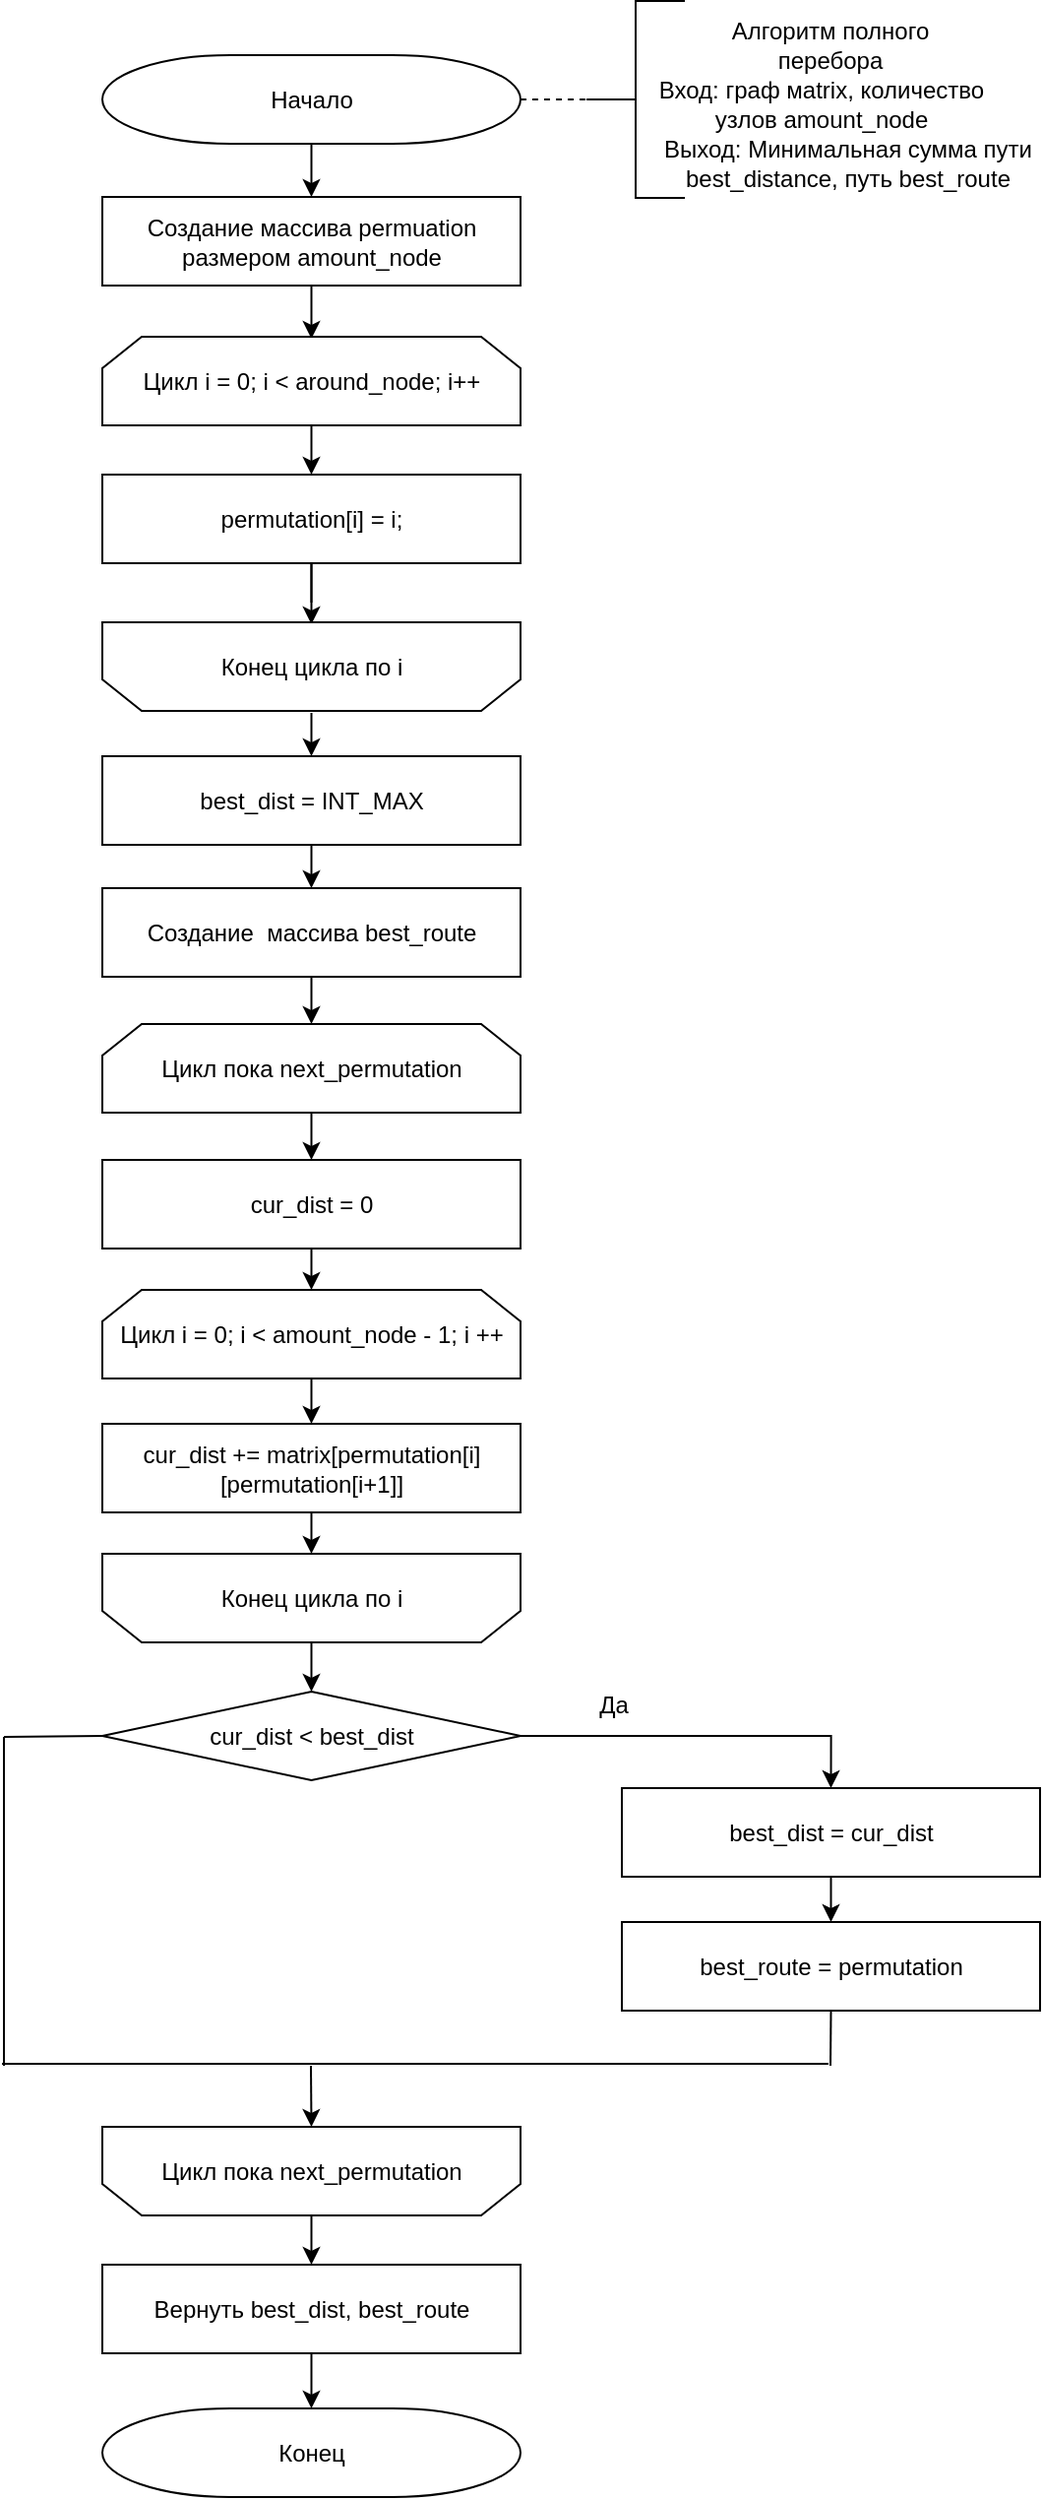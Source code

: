 <mxfile version="23.0.2" type="device">
  <diagram name="Page-1" id="qrBBjG8CgVtklrwDkxFx">
    <mxGraphModel dx="784" dy="537" grid="0" gridSize="10" guides="1" tooltips="1" connect="1" arrows="1" fold="1" page="0" pageScale="1" pageWidth="850" pageHeight="1100" math="0" shadow="0">
      <root>
        <mxCell id="0" />
        <mxCell id="1" parent="0" />
        <mxCell id="3ywS3Y8O4esHswJkIAq8-1" value="Начало" style="strokeWidth=1;html=1;shape=mxgraph.flowchart.terminator;whiteSpace=wrap;rotation=0;" parent="1" vertex="1">
          <mxGeometry x="312" y="208" width="212.5" height="45" as="geometry" />
        </mxCell>
        <mxCell id="JZ3HZc4_AQWhXgWKjo7L-4" style="edgeStyle=orthogonalEdgeStyle;rounded=0;orthogonalLoop=1;jettySize=auto;html=1;" parent="1" source="3ywS3Y8O4esHswJkIAq8-3" edge="1">
          <mxGeometry relative="1" as="geometry">
            <mxPoint x="418.25" y="443.5" as="targetPoint" />
          </mxGeometry>
        </mxCell>
        <mxCell id="3ywS3Y8O4esHswJkIAq8-3" value="permutation[i] = i;" style="rounded=0;whiteSpace=wrap;html=1;rotation=0;" parent="1" vertex="1">
          <mxGeometry x="312" y="421" width="212.5" height="45" as="geometry" />
        </mxCell>
        <mxCell id="3ywS3Y8O4esHswJkIAq8-5" value="Цикл пока next_permutation" style="shape=loopLimit;whiteSpace=wrap;html=1;strokeColor=default;fontFamily=Helvetica;fontSize=12;fontColor=default;fillColor=default;rotation=0;direction=west;" parent="1" vertex="1">
          <mxGeometry x="312" y="1260" width="212.5" height="45" as="geometry" />
        </mxCell>
        <mxCell id="3ywS3Y8O4esHswJkIAq8-9" value="" style="endArrow=classic;html=1;rounded=0;fontFamily=Helvetica;fontSize=12;fontColor=default;exitX=0.5;exitY=1;exitDx=0;exitDy=0;entryX=0.5;entryY=0;entryDx=0;entryDy=0;" parent="1" source="3ywS3Y8O4esHswJkIAq8-3" edge="1">
          <mxGeometry width="50" height="50" relative="1" as="geometry">
            <mxPoint x="700" y="470" as="sourcePoint" />
            <mxPoint x="418.25" y="497" as="targetPoint" />
          </mxGeometry>
        </mxCell>
        <mxCell id="3ywS3Y8O4esHswJkIAq8-12" value="" style="strokeWidth=1;html=1;shape=mxgraph.flowchart.annotation_2;align=left;labelPosition=right;pointerEvents=1;" parent="1" vertex="1">
          <mxGeometry x="558" y="180.5" width="50" height="100" as="geometry" />
        </mxCell>
        <mxCell id="3ywS3Y8O4esHswJkIAq8-13" value="" style="endArrow=none;dashed=1;html=1;rounded=0;exitX=1;exitY=0.5;exitDx=0;exitDy=0;exitPerimeter=0;entryX=0;entryY=0.5;entryDx=0;entryDy=0;entryPerimeter=0;" parent="1" source="3ywS3Y8O4esHswJkIAq8-1" target="3ywS3Y8O4esHswJkIAq8-12" edge="1">
          <mxGeometry width="50" height="50" relative="1" as="geometry">
            <mxPoint x="739" y="528" as="sourcePoint" />
            <mxPoint x="789" y="478" as="targetPoint" />
          </mxGeometry>
        </mxCell>
        <mxCell id="3ywS3Y8O4esHswJkIAq8-25" value="Конец" style="strokeWidth=1;html=1;shape=mxgraph.flowchart.terminator;whiteSpace=wrap;rotation=0;" parent="1" vertex="1">
          <mxGeometry x="312" y="1403" width="212.5" height="45" as="geometry" />
        </mxCell>
        <mxCell id="3ywS3Y8O4esHswJkIAq8-29" value="" style="endArrow=classic;html=1;rounded=0;entryX=0.5;entryY=0;entryDx=0;entryDy=0;exitX=0.5;exitY=1;exitDx=0;exitDy=0;" parent="1" edge="1">
          <mxGeometry width="50" height="50" relative="1" as="geometry">
            <mxPoint x="418.25" y="542" as="sourcePoint" />
            <mxPoint x="418.25" y="564" as="targetPoint" />
          </mxGeometry>
        </mxCell>
        <mxCell id="JZ3HZc4_AQWhXgWKjo7L-14" value="" style="edgeStyle=orthogonalEdgeStyle;rounded=0;orthogonalLoop=1;jettySize=auto;html=1;" parent="1" source="3ywS3Y8O4esHswJkIAq8-32" target="JZ3HZc4_AQWhXgWKjo7L-11" edge="1">
          <mxGeometry relative="1" as="geometry" />
        </mxCell>
        <mxCell id="3ywS3Y8O4esHswJkIAq8-32" value="Создание&amp;nbsp; массива best_route" style="rounded=0;whiteSpace=wrap;html=1;rotation=0;" parent="1" vertex="1">
          <mxGeometry x="312" y="631" width="212.5" height="45" as="geometry" />
        </mxCell>
        <mxCell id="3ywS3Y8O4esHswJkIAq8-33" value="cur_dist &amp;lt; best_dist" style="rhombus;whiteSpace=wrap;html=1;rotation=0;" parent="1" vertex="1">
          <mxGeometry x="312" y="1039" width="212.5" height="45" as="geometry" />
        </mxCell>
        <mxCell id="3ywS3Y8O4esHswJkIAq8-34" value="" style="endArrow=classic;html=1;rounded=0;entryX=0.5;entryY=0;entryDx=0;entryDy=0;exitX=0.5;exitY=1;exitDx=0;exitDy=0;" parent="1" target="3ywS3Y8O4esHswJkIAq8-32" edge="1">
          <mxGeometry width="50" height="50" relative="1" as="geometry">
            <mxPoint x="418.25" y="609" as="sourcePoint" />
            <mxPoint x="500" y="657" as="targetPoint" />
          </mxGeometry>
        </mxCell>
        <mxCell id="3ywS3Y8O4esHswJkIAq8-37" value="best_dist = cur_dist" style="rounded=0;whiteSpace=wrap;html=1;rotation=0;" parent="1" vertex="1">
          <mxGeometry x="576" y="1088" width="212.5" height="45" as="geometry" />
        </mxCell>
        <mxCell id="3ywS3Y8O4esHswJkIAq8-40" value="" style="endArrow=classic;html=1;rounded=0;entryX=0.5;entryY=0;entryDx=0;entryDy=0;exitX=1;exitY=0.5;exitDx=0;exitDy=0;edgeStyle=orthogonalEdgeStyle;" parent="1" source="3ywS3Y8O4esHswJkIAq8-33" target="3ywS3Y8O4esHswJkIAq8-37" edge="1">
          <mxGeometry width="50" height="50" relative="1" as="geometry">
            <mxPoint x="507" y="1175" as="sourcePoint" />
            <mxPoint x="557" y="1125" as="targetPoint" />
          </mxGeometry>
        </mxCell>
        <mxCell id="3ywS3Y8O4esHswJkIAq8-47" value="Да" style="text;html=1;strokeColor=none;fillColor=none;align=center;verticalAlign=middle;whiteSpace=wrap;rounded=0;" parent="1" vertex="1">
          <mxGeometry x="542" y="1031" width="60" height="30" as="geometry" />
        </mxCell>
        <mxCell id="3ywS3Y8O4esHswJkIAq8-53" value="" style="endArrow=classic;html=1;rounded=0;entryX=0.5;entryY=0;entryDx=0;entryDy=0;entryPerimeter=0;exitX=0.5;exitY=1;exitDx=0;exitDy=0;" parent="1" source="3ywS3Y8O4esHswJkIAq8-62" target="3ywS3Y8O4esHswJkIAq8-25" edge="1">
          <mxGeometry width="50" height="50" relative="1" as="geometry">
            <mxPoint x="499" y="1277" as="sourcePoint" />
            <mxPoint x="549" y="1227" as="targetPoint" />
          </mxGeometry>
        </mxCell>
        <mxCell id="3ywS3Y8O4esHswJkIAq8-57" value="Cоздание массива permuation&lt;br&gt;размером amount_node" style="rounded=0;whiteSpace=wrap;html=1;rotation=0;" parent="1" vertex="1">
          <mxGeometry x="312" y="280" width="212.5" height="45" as="geometry" />
        </mxCell>
        <mxCell id="3ywS3Y8O4esHswJkIAq8-58" value="" style="endArrow=classic;html=1;rounded=0;entryX=0.5;entryY=0;entryDx=0;entryDy=0;exitX=0.5;exitY=1;exitDx=0;exitDy=0;" parent="1" source="3ywS3Y8O4esHswJkIAq8-57" edge="1">
          <mxGeometry width="50" height="50" relative="1" as="geometry">
            <mxPoint x="404" y="578" as="sourcePoint" />
            <mxPoint x="418.25" y="352" as="targetPoint" />
          </mxGeometry>
        </mxCell>
        <mxCell id="3ywS3Y8O4esHswJkIAq8-59" value="" style="endArrow=classic;html=1;rounded=0;entryX=0.5;entryY=0;entryDx=0;entryDy=0;exitX=0.5;exitY=1;exitDx=0;exitDy=0;exitPerimeter=0;" parent="1" source="3ywS3Y8O4esHswJkIAq8-1" target="3ywS3Y8O4esHswJkIAq8-57" edge="1">
          <mxGeometry width="50" height="50" relative="1" as="geometry">
            <mxPoint x="404" y="578" as="sourcePoint" />
            <mxPoint x="454" y="528" as="targetPoint" />
          </mxGeometry>
        </mxCell>
        <mxCell id="3ywS3Y8O4esHswJkIAq8-60" value="best_route = permutation" style="rounded=0;whiteSpace=wrap;html=1;rotation=0;" parent="1" vertex="1">
          <mxGeometry x="576" y="1156" width="212.5" height="45" as="geometry" />
        </mxCell>
        <mxCell id="3ywS3Y8O4esHswJkIAq8-61" value="" style="endArrow=classic;html=1;rounded=0;entryX=0.5;entryY=0;entryDx=0;entryDy=0;exitX=0.5;exitY=1;exitDx=0;exitDy=0;" parent="1" source="3ywS3Y8O4esHswJkIAq8-37" target="3ywS3Y8O4esHswJkIAq8-60" edge="1">
          <mxGeometry width="50" height="50" relative="1" as="geometry">
            <mxPoint x="461" y="1376" as="sourcePoint" />
            <mxPoint x="511" y="1326" as="targetPoint" />
          </mxGeometry>
        </mxCell>
        <mxCell id="3ywS3Y8O4esHswJkIAq8-62" value="Вернуть best_dist, best_route" style="rounded=0;whiteSpace=wrap;html=1;rotation=0;" parent="1" vertex="1">
          <mxGeometry x="312" y="1330" width="212.5" height="45" as="geometry" />
        </mxCell>
        <mxCell id="3ywS3Y8O4esHswJkIAq8-63" value="" style="endArrow=classic;html=1;rounded=0;entryX=0.5;entryY=0;entryDx=0;entryDy=0;exitX=0.5;exitY=0;exitDx=0;exitDy=0;" parent="1" source="3ywS3Y8O4esHswJkIAq8-5" target="3ywS3Y8O4esHswJkIAq8-62" edge="1">
          <mxGeometry width="50" height="50" relative="1" as="geometry">
            <mxPoint x="404" y="1238" as="sourcePoint" />
            <mxPoint x="454" y="1188" as="targetPoint" />
          </mxGeometry>
        </mxCell>
        <mxCell id="JZ3HZc4_AQWhXgWKjo7L-1" value="Цикл i = 0; i &amp;lt; around_node; i++" style="shape=loopLimit;whiteSpace=wrap;html=1;rotation=0;" parent="1" vertex="1">
          <mxGeometry x="312" y="351" width="212.5" height="45" as="geometry" />
        </mxCell>
        <mxCell id="JZ3HZc4_AQWhXgWKjo7L-8" value="" style="endArrow=classic;html=1;rounded=0;entryX=0.5;entryY=0;entryDx=0;entryDy=0;exitX=0.5;exitY=1;exitDx=0;exitDy=0;" parent="1" source="JZ3HZc4_AQWhXgWKjo7L-1" target="3ywS3Y8O4esHswJkIAq8-3" edge="1">
          <mxGeometry width="50" height="50" relative="1" as="geometry">
            <mxPoint x="346" y="504" as="sourcePoint" />
            <mxPoint x="396" y="454" as="targetPoint" />
          </mxGeometry>
        </mxCell>
        <mxCell id="JZ3HZc4_AQWhXgWKjo7L-9" value="Конец цикла по i" style="shape=loopLimit;whiteSpace=wrap;html=1;strokeColor=default;fontFamily=Helvetica;fontSize=12;fontColor=default;fillColor=default;rotation=0;direction=west;" parent="1" vertex="1">
          <mxGeometry x="312" y="496" width="212.5" height="45" as="geometry" />
        </mxCell>
        <mxCell id="JZ3HZc4_AQWhXgWKjo7L-10" value="best_dist = INT_MAX" style="rounded=0;whiteSpace=wrap;html=1;rotation=0;" parent="1" vertex="1">
          <mxGeometry x="312" y="564" width="212.5" height="45" as="geometry" />
        </mxCell>
        <mxCell id="JZ3HZc4_AQWhXgWKjo7L-11" value="Цикл пока next_permutation" style="shape=loopLimit;whiteSpace=wrap;html=1;rotation=0;" parent="1" vertex="1">
          <mxGeometry x="312" y="700" width="212.5" height="45" as="geometry" />
        </mxCell>
        <mxCell id="JZ3HZc4_AQWhXgWKjo7L-15" value="cur_dist = 0" style="rounded=0;whiteSpace=wrap;html=1;rotation=0;" parent="1" vertex="1">
          <mxGeometry x="312" y="769" width="212.5" height="45" as="geometry" />
        </mxCell>
        <mxCell id="JZ3HZc4_AQWhXgWKjo7L-16" value="" style="endArrow=classic;html=1;rounded=0;entryX=0.5;entryY=0;entryDx=0;entryDy=0;exitX=0.5;exitY=1;exitDx=0;exitDy=0;" parent="1" source="JZ3HZc4_AQWhXgWKjo7L-11" target="JZ3HZc4_AQWhXgWKjo7L-15" edge="1">
          <mxGeometry width="50" height="50" relative="1" as="geometry">
            <mxPoint x="346" y="716" as="sourcePoint" />
            <mxPoint x="396" y="666" as="targetPoint" />
          </mxGeometry>
        </mxCell>
        <mxCell id="JZ3HZc4_AQWhXgWKjo7L-17" value="Цикл i = 0; i &amp;lt; amount_node - 1; i ++" style="shape=loopLimit;whiteSpace=wrap;html=1;rotation=0;" parent="1" vertex="1">
          <mxGeometry x="312" y="835" width="212.5" height="45" as="geometry" />
        </mxCell>
        <mxCell id="JZ3HZc4_AQWhXgWKjo7L-18" value="" style="endArrow=classic;html=1;rounded=0;entryX=0.5;entryY=0;entryDx=0;entryDy=0;exitX=0.5;exitY=1;exitDx=0;exitDy=0;" parent="1" source="JZ3HZc4_AQWhXgWKjo7L-15" target="JZ3HZc4_AQWhXgWKjo7L-17" edge="1">
          <mxGeometry width="50" height="50" relative="1" as="geometry">
            <mxPoint x="346" y="716" as="sourcePoint" />
            <mxPoint x="396" y="666" as="targetPoint" />
          </mxGeometry>
        </mxCell>
        <mxCell id="JZ3HZc4_AQWhXgWKjo7L-19" value="cur_dist += matrix[permutation[i][permutation[i+1]]" style="rounded=0;whiteSpace=wrap;html=1;rotation=0;" parent="1" vertex="1">
          <mxGeometry x="312" y="903" width="212.5" height="45" as="geometry" />
        </mxCell>
        <mxCell id="JZ3HZc4_AQWhXgWKjo7L-20" value="Конец цикла по i" style="shape=loopLimit;whiteSpace=wrap;html=1;strokeColor=default;fontFamily=Helvetica;fontSize=12;fontColor=default;fillColor=default;rotation=0;direction=west;" parent="1" vertex="1">
          <mxGeometry x="312" y="969" width="212.5" height="45" as="geometry" />
        </mxCell>
        <mxCell id="JZ3HZc4_AQWhXgWKjo7L-21" value="" style="endArrow=classic;html=1;rounded=0;entryX=0.5;entryY=1;entryDx=0;entryDy=0;exitX=0.5;exitY=1;exitDx=0;exitDy=0;" parent="1" source="JZ3HZc4_AQWhXgWKjo7L-19" target="JZ3HZc4_AQWhXgWKjo7L-20" edge="1">
          <mxGeometry width="50" height="50" relative="1" as="geometry">
            <mxPoint x="346" y="816" as="sourcePoint" />
            <mxPoint x="396" y="766" as="targetPoint" />
          </mxGeometry>
        </mxCell>
        <mxCell id="JZ3HZc4_AQWhXgWKjo7L-22" value="" style="endArrow=classic;html=1;rounded=0;entryX=0.5;entryY=0;entryDx=0;entryDy=0;exitX=0.5;exitY=1;exitDx=0;exitDy=0;" parent="1" source="JZ3HZc4_AQWhXgWKjo7L-17" target="JZ3HZc4_AQWhXgWKjo7L-19" edge="1">
          <mxGeometry width="50" height="50" relative="1" as="geometry">
            <mxPoint x="346" y="816" as="sourcePoint" />
            <mxPoint x="396" y="766" as="targetPoint" />
          </mxGeometry>
        </mxCell>
        <mxCell id="JZ3HZc4_AQWhXgWKjo7L-23" value="" style="endArrow=classic;html=1;rounded=0;entryX=0.5;entryY=0;entryDx=0;entryDy=0;exitX=0.5;exitY=0;exitDx=0;exitDy=0;" parent="1" source="JZ3HZc4_AQWhXgWKjo7L-20" target="3ywS3Y8O4esHswJkIAq8-33" edge="1">
          <mxGeometry width="50" height="50" relative="1" as="geometry">
            <mxPoint x="346" y="1216" as="sourcePoint" />
            <mxPoint x="396" y="1166" as="targetPoint" />
          </mxGeometry>
        </mxCell>
        <mxCell id="JZ3HZc4_AQWhXgWKjo7L-28" value="" style="endArrow=none;html=1;rounded=0;entryX=0;entryY=0.5;entryDx=0;entryDy=0;" parent="1" target="3ywS3Y8O4esHswJkIAq8-33" edge="1">
          <mxGeometry width="50" height="50" relative="1" as="geometry">
            <mxPoint x="262" y="1062" as="sourcePoint" />
            <mxPoint x="311" y="1066" as="targetPoint" />
          </mxGeometry>
        </mxCell>
        <mxCell id="JZ3HZc4_AQWhXgWKjo7L-30" value="" style="endArrow=none;html=1;rounded=0;" parent="1" edge="1">
          <mxGeometry width="50" height="50" relative="1" as="geometry">
            <mxPoint x="262" y="1229" as="sourcePoint" />
            <mxPoint x="262" y="1062" as="targetPoint" />
          </mxGeometry>
        </mxCell>
        <mxCell id="JZ3HZc4_AQWhXgWKjo7L-32" value="" style="endArrow=none;html=1;rounded=0;entryX=0.5;entryY=1;entryDx=0;entryDy=0;" parent="1" target="3ywS3Y8O4esHswJkIAq8-60" edge="1">
          <mxGeometry width="50" height="50" relative="1" as="geometry">
            <mxPoint x="682" y="1229" as="sourcePoint" />
            <mxPoint x="396" y="1066" as="targetPoint" />
          </mxGeometry>
        </mxCell>
        <mxCell id="JZ3HZc4_AQWhXgWKjo7L-33" value="" style="endArrow=none;html=1;rounded=0;" parent="1" edge="1">
          <mxGeometry width="50" height="50" relative="1" as="geometry">
            <mxPoint x="261" y="1228" as="sourcePoint" />
            <mxPoint x="681" y="1228" as="targetPoint" />
          </mxGeometry>
        </mxCell>
        <mxCell id="JZ3HZc4_AQWhXgWKjo7L-39" value="" style="endArrow=classic;html=1;rounded=0;entryX=0.5;entryY=1;entryDx=0;entryDy=0;" parent="1" target="3ywS3Y8O4esHswJkIAq8-5" edge="1">
          <mxGeometry width="50" height="50" relative="1" as="geometry">
            <mxPoint x="418" y="1229" as="sourcePoint" />
            <mxPoint x="396" y="1270" as="targetPoint" />
          </mxGeometry>
        </mxCell>
        <mxCell id="bymbPts_EUYHeNgFiSiG-1" value="Алгоритм полного перебора" style="text;html=1;strokeColor=none;fillColor=none;align=center;verticalAlign=middle;whiteSpace=wrap;rounded=0;" vertex="1" parent="1">
          <mxGeometry x="624.25" y="188" width="116" height="30" as="geometry" />
        </mxCell>
        <mxCell id="bymbPts_EUYHeNgFiSiG-2" value="Вход: граф мatrix, количество узлов amount_node" style="text;html=1;strokeColor=none;fillColor=none;align=center;verticalAlign=middle;whiteSpace=wrap;rounded=0;" vertex="1" parent="1">
          <mxGeometry x="585.25" y="218" width="185" height="30" as="geometry" />
        </mxCell>
        <mxCell id="bymbPts_EUYHeNgFiSiG-3" value="Выход: Минимальная сумма пути best_distance, путь best_route" style="text;html=1;strokeColor=none;fillColor=none;align=center;verticalAlign=middle;whiteSpace=wrap;rounded=0;" vertex="1" parent="1">
          <mxGeometry x="594" y="248" width="194" height="30" as="geometry" />
        </mxCell>
      </root>
    </mxGraphModel>
  </diagram>
</mxfile>
